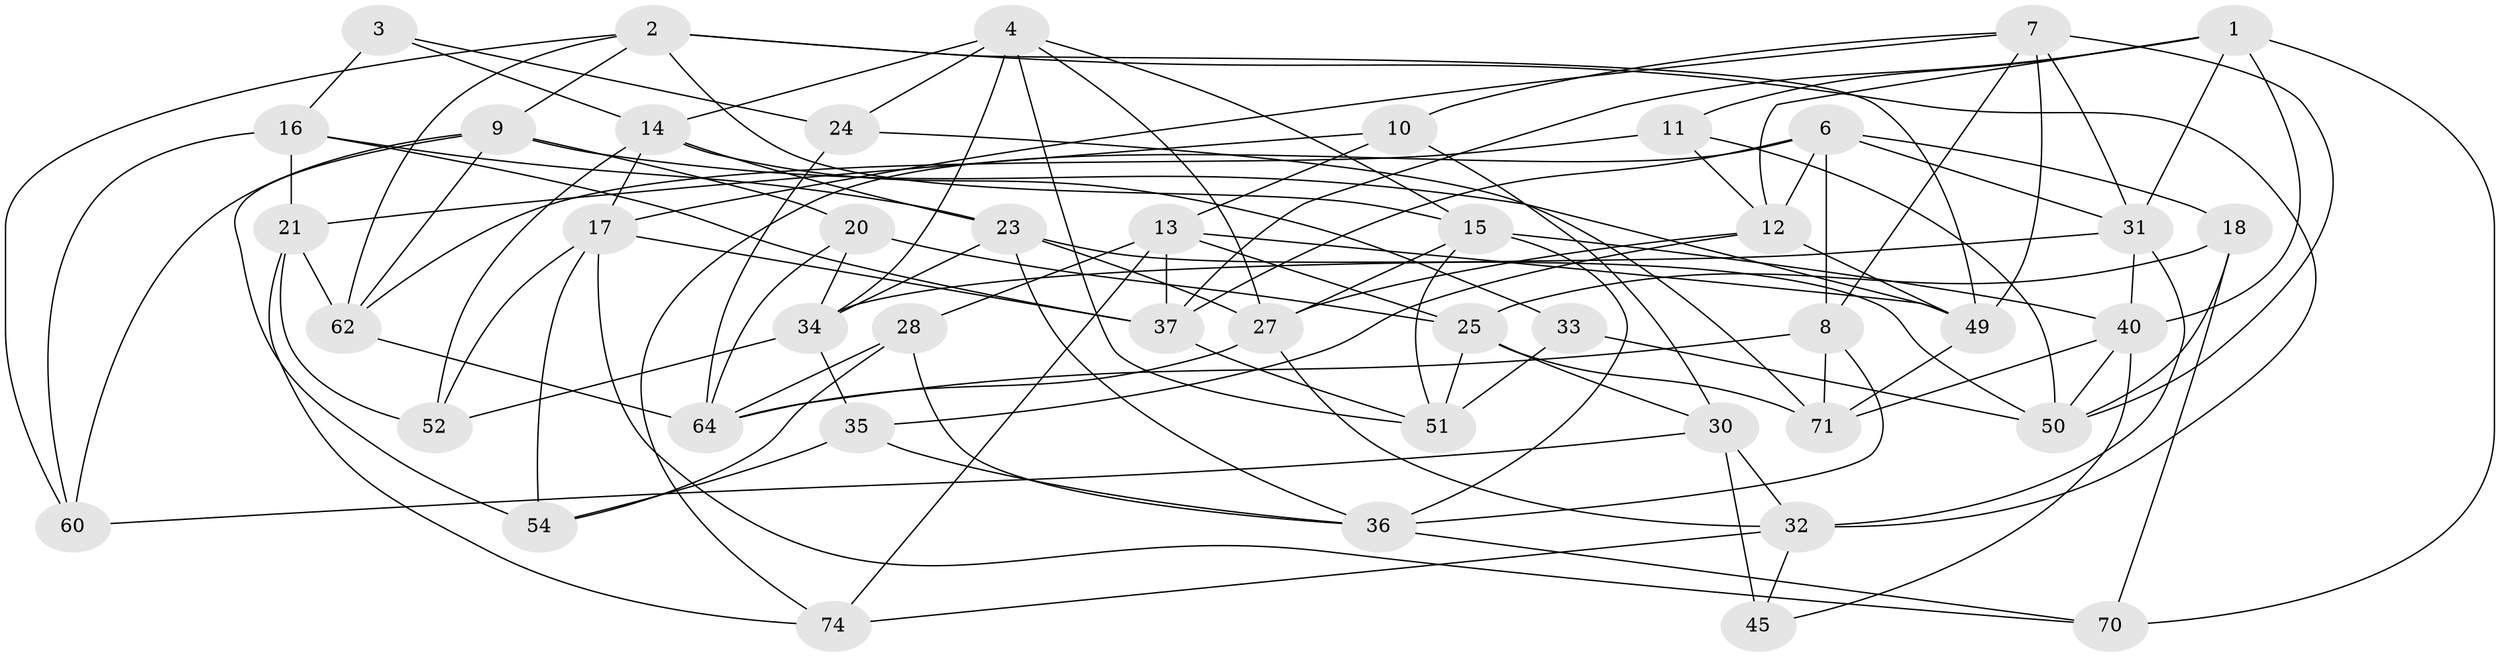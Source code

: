 // original degree distribution, {4: 1.0}
// Generated by graph-tools (version 1.1) at 2025/42/03/06/25 10:42:20]
// undirected, 45 vertices, 115 edges
graph export_dot {
graph [start="1"]
  node [color=gray90,style=filled];
  1 [super="+5"];
  2 [super="+39"];
  3;
  4 [super="+22"];
  6 [super="+19"];
  7 [super="+75"];
  8 [super="+26"];
  9 [super="+46"];
  10;
  11;
  12 [super="+63"];
  13 [super="+59"];
  14 [super="+65"];
  15 [super="+29"];
  16 [super="+73"];
  17 [super="+47"];
  18;
  20;
  21 [super="+41"];
  23 [super="+43"];
  24;
  25 [super="+69"];
  27 [super="+56"];
  28;
  30 [super="+38"];
  31 [super="+55"];
  32 [super="+44"];
  33;
  34 [super="+42"];
  35;
  36 [super="+66"];
  37 [super="+48"];
  40 [super="+58"];
  45;
  49 [super="+61"];
  50 [super="+57"];
  51 [super="+53"];
  52;
  54;
  60;
  62 [super="+67"];
  64 [super="+68"];
  70;
  71 [super="+72"];
  74;
  1 -- 11;
  1 -- 31;
  1 -- 40;
  1 -- 37;
  1 -- 70;
  1 -- 12;
  2 -- 49;
  2 -- 60;
  2 -- 62;
  2 -- 9;
  2 -- 15;
  2 -- 32;
  3 -- 14;
  3 -- 24;
  3 -- 16 [weight=2];
  4 -- 14;
  4 -- 51;
  4 -- 24;
  4 -- 34;
  4 -- 15;
  4 -- 27;
  6 -- 31;
  6 -- 37;
  6 -- 18;
  6 -- 74;
  6 -- 12;
  6 -- 8;
  7 -- 50;
  7 -- 49;
  7 -- 10;
  7 -- 31;
  7 -- 17;
  7 -- 8;
  8 -- 64;
  8 -- 71 [weight=2];
  8 -- 36;
  9 -- 54;
  9 -- 49;
  9 -- 62;
  9 -- 20;
  9 -- 60;
  10 -- 30;
  10 -- 13;
  10 -- 21;
  11 -- 62;
  11 -- 12;
  11 -- 50;
  12 -- 27;
  12 -- 35;
  12 -- 49;
  13 -- 74;
  13 -- 28;
  13 -- 37;
  13 -- 25;
  13 -- 49;
  14 -- 52;
  14 -- 33;
  14 -- 23;
  14 -- 17;
  15 -- 27;
  15 -- 40;
  15 -- 36;
  15 -- 51;
  16 -- 23;
  16 -- 37;
  16 -- 60;
  16 -- 21;
  17 -- 70;
  17 -- 54;
  17 -- 37;
  17 -- 52;
  18 -- 70;
  18 -- 25;
  18 -- 50;
  20 -- 25;
  20 -- 64;
  20 -- 34;
  21 -- 52;
  21 -- 62 [weight=2];
  21 -- 74;
  23 -- 50;
  23 -- 34;
  23 -- 36;
  23 -- 27;
  24 -- 71;
  24 -- 64;
  25 -- 51;
  25 -- 30;
  25 -- 71;
  27 -- 64;
  27 -- 32;
  28 -- 64;
  28 -- 54;
  28 -- 36;
  30 -- 45 [weight=2];
  30 -- 60;
  30 -- 32;
  31 -- 34;
  31 -- 32;
  31 -- 40;
  32 -- 74;
  32 -- 45;
  33 -- 51 [weight=2];
  33 -- 50;
  34 -- 35;
  34 -- 52;
  35 -- 54;
  35 -- 36;
  36 -- 70;
  37 -- 51;
  40 -- 50;
  40 -- 45;
  40 -- 71;
  49 -- 71;
  62 -- 64;
}
